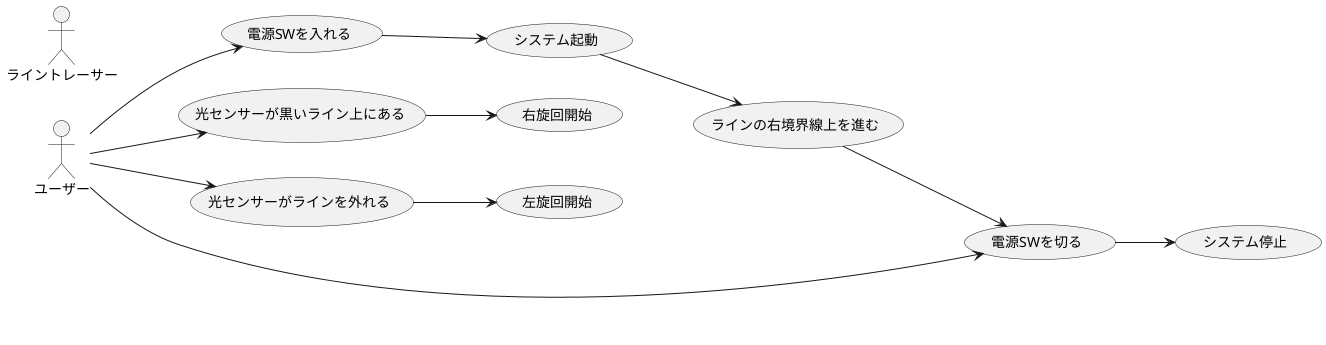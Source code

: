 @startuml ライントレーサー
left to right direction
actor ユーザー as User
actor ライントレーサー as LineTracer

User --> (電源SWを入れる)
User --> (光センサーが黒いライン上にある)
User --> (光センサーがラインを外れる)
User --> (電源SWを切る)

(電源SWを入れる) --> (システム起動)
(光センサーが黒いライン上にある) --> (右旋回開始)
(光センサーがラインを外れる) --> (左旋回開始)
(システム起動) --> (ラインの右境界線上を進む)
(ラインの右境界線上を進む) --> (電源SWを切る)
(電源SWを切る) --> (システム停止)

@enduml
